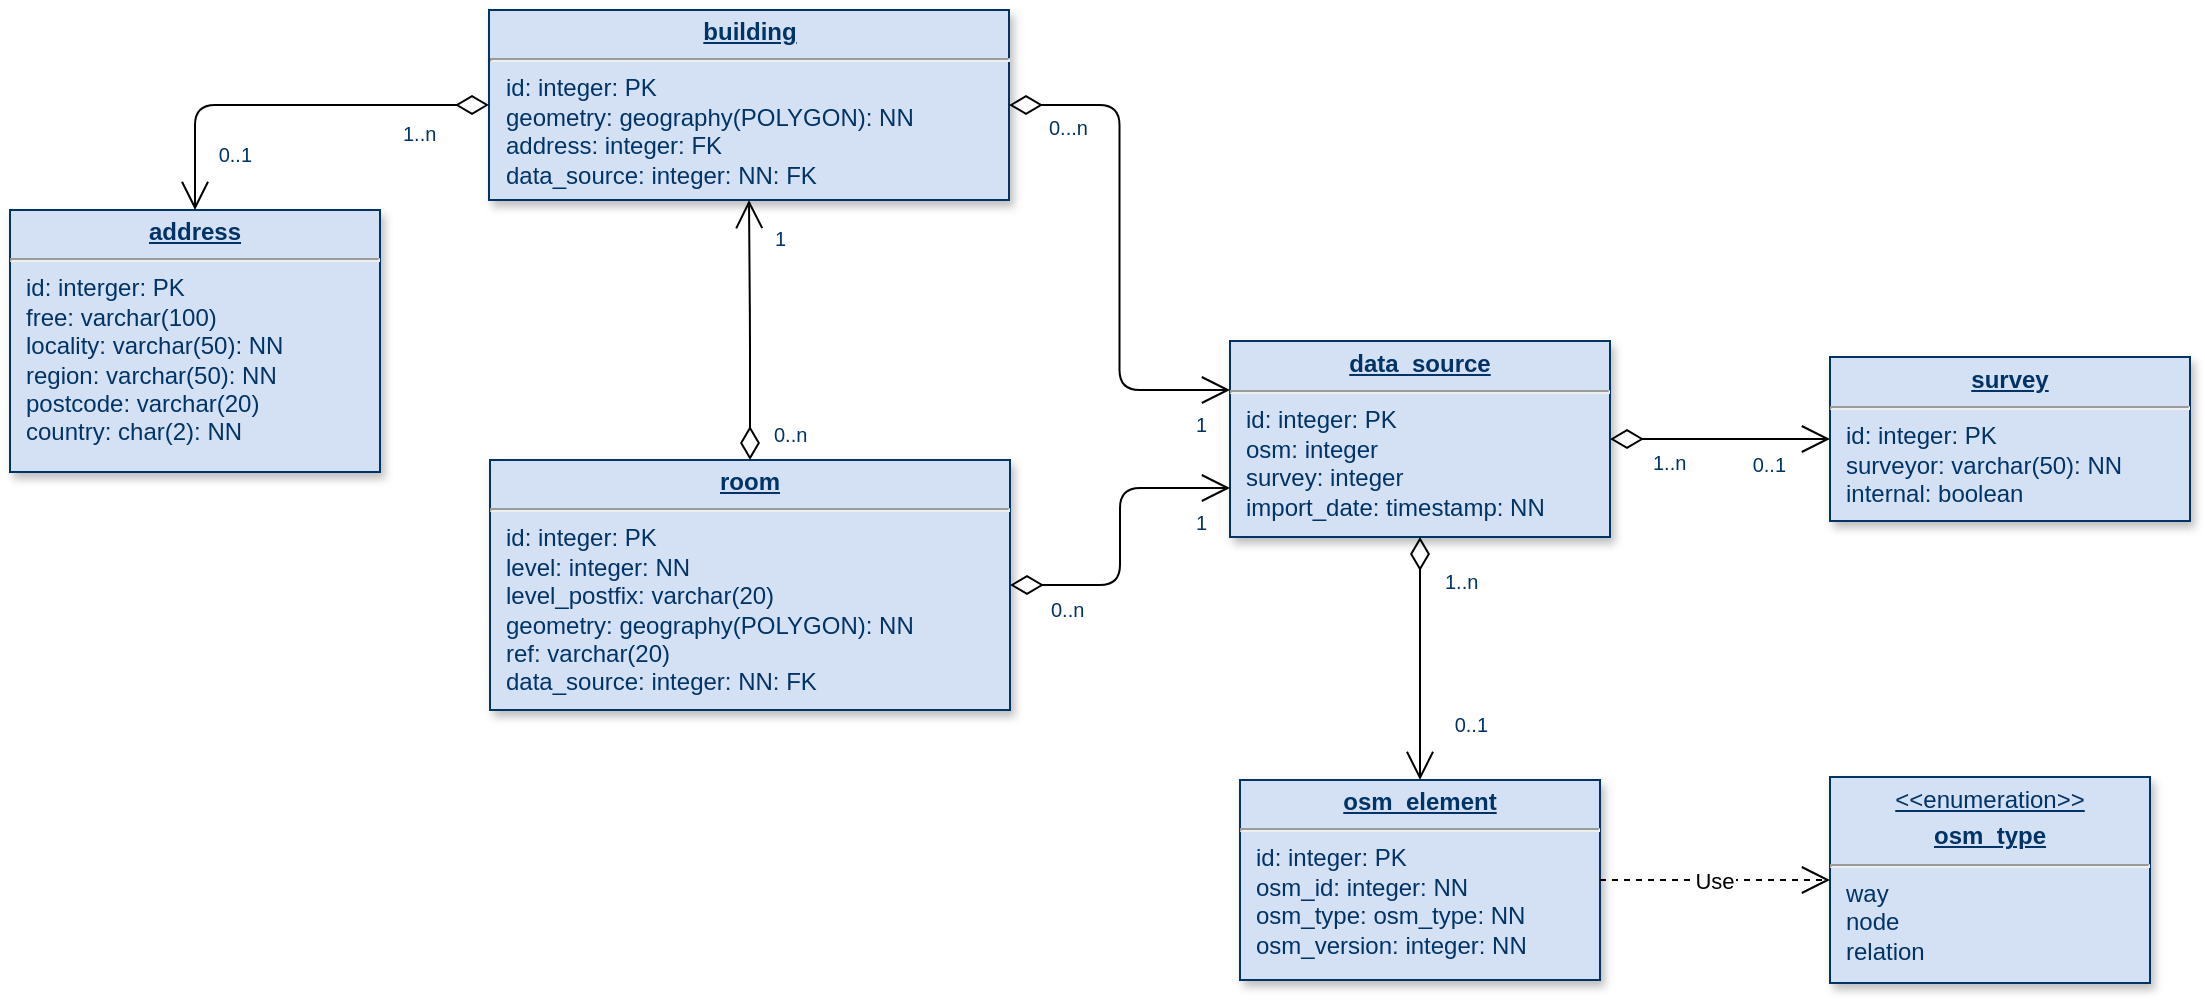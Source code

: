 <mxfile version="12.2.9" type="device" pages="1"><diagram name="Page-1" id="efa7a0a1-bf9b-a30e-e6df-94a7791c09e9"><mxGraphModel dx="1838" dy="887" grid="1" gridSize="10" guides="1" tooltips="1" connect="1" arrows="1" fold="1" page="1" pageScale="1" pageWidth="827" pageHeight="1169" background="#ffffff" math="0" shadow="0"><root><mxCell id="0"/><mxCell id="1" parent="0"/><mxCell id="19" value="&lt;p style=&quot;margin: 0px ; margin-top: 4px ; text-align: center ; text-decoration: underline&quot;&gt;&lt;strong&gt;osm_element&lt;br&gt;&lt;/strong&gt;&lt;/p&gt;&lt;hr&gt;&lt;p style=&quot;margin: 0px ; margin-left: 8px&quot;&gt;id: integer: PK&lt;br&gt;&lt;/p&gt;&lt;p style=&quot;margin: 0px ; margin-left: 8px&quot;&gt;osm_id: integer: NN&lt;br&gt;osm_type: osm_type: NN&lt;br&gt;&lt;/p&gt;&lt;p style=&quot;margin: 0px ; margin-left: 8px&quot;&gt;osm_version: integer: NN&lt;br&gt;&lt;/p&gt;" style="verticalAlign=top;align=left;overflow=fill;fontSize=12;fontFamily=Helvetica;html=1;strokeColor=#003366;shadow=1;fillColor=#D4E1F5;fontColor=#003366" parent="1" vertex="1"><mxGeometry x="660" y="445" width="180" height="100" as="geometry"/></mxCell><mxCell id="21" value="&lt;p style=&quot;margin: 0px ; margin-top: 4px ; text-align: center ; text-decoration: underline&quot;&gt;&lt;strong&gt;room&lt;br&gt;&lt;/strong&gt;&lt;/p&gt;&lt;hr&gt;&lt;p style=&quot;margin: 0px ; margin-left: 8px&quot;&gt;id: integer: PK&lt;br&gt;&lt;/p&gt;&lt;p style=&quot;margin: 0px ; margin-left: 8px&quot;&gt;level: integer: NN&lt;/p&gt;&lt;p style=&quot;margin: 0px ; margin-left: 8px&quot;&gt;level_postfix: varchar(20)&lt;br&gt;&lt;/p&gt;&lt;p style=&quot;margin: 0px ; margin-left: 8px&quot;&gt;geometry: geography(POLYGON): NN&lt;/p&gt;&lt;p style=&quot;margin: 0px ; margin-left: 8px&quot;&gt;ref: varchar(20)&lt;br&gt;&lt;/p&gt;&lt;p style=&quot;margin: 0px ; margin-left: 8px&quot;&gt;data_source: integer: NN: FK&lt;br&gt;&lt;/p&gt;" style="verticalAlign=top;align=left;overflow=fill;fontSize=12;fontFamily=Helvetica;html=1;strokeColor=#003366;shadow=1;fillColor=#D4E1F5;fontColor=#003366" parent="1" vertex="1"><mxGeometry x="285" y="285" width="260" height="125" as="geometry"/></mxCell><mxCell id="22" value="&lt;p style=&quot;margin: 0px ; margin-top: 4px ; text-align: center ; text-decoration: underline&quot;&gt;&lt;strong&gt;data_source&lt;/strong&gt;&lt;/p&gt;&lt;hr&gt;&lt;p style=&quot;margin: 0px ; margin-left: 8px&quot;&gt;id: integer: PK&lt;br&gt;&lt;/p&gt;&lt;p style=&quot;margin: 0px ; margin-left: 8px&quot;&gt;osm: integer&lt;/p&gt;&lt;p style=&quot;margin: 0px ; margin-left: 8px&quot;&gt;survey: integer&lt;br&gt;&lt;/p&gt;&lt;p style=&quot;margin: 0px ; margin-left: 8px&quot;&gt;import_date: timestamp: NN&lt;/p&gt;" style="verticalAlign=top;align=left;overflow=fill;fontSize=12;fontFamily=Helvetica;html=1;strokeColor=#003366;shadow=1;fillColor=#D4E1F5;fontColor=#003366" parent="1" vertex="1"><mxGeometry x="655" y="225.5" width="190" height="98" as="geometry"/></mxCell><mxCell id="23" value="&lt;p style=&quot;margin: 0px ; margin-top: 4px ; text-align: center ; text-decoration: underline&quot;&gt;&amp;lt;&amp;lt;enumeration&amp;gt;&amp;gt;&lt;strong&gt;&lt;br&gt;&lt;/strong&gt;&lt;/p&gt;&lt;p style=&quot;margin: 0px ; margin-top: 4px ; text-align: center ; text-decoration: underline&quot;&gt;&lt;strong&gt;osm_type&lt;/strong&gt;&lt;/p&gt;&lt;hr&gt;&lt;p style=&quot;margin: 0px ; margin-left: 8px&quot;&gt;way&lt;/p&gt;&lt;p style=&quot;margin: 0px ; margin-left: 8px&quot;&gt;node&lt;/p&gt;&lt;p style=&quot;margin: 0px ; margin-left: 8px&quot;&gt;relation&lt;br&gt;&lt;/p&gt;" style="verticalAlign=top;align=left;overflow=fill;fontSize=12;fontFamily=Helvetica;html=1;strokeColor=#003366;shadow=1;fillColor=#D4E1F5;fontColor=#003366" parent="1" vertex="1"><mxGeometry x="955" y="443.5" width="160" height="103" as="geometry"/></mxCell><mxCell id="25" value="&lt;p style=&quot;margin: 0px ; margin-top: 4px ; text-align: center ; text-decoration: underline&quot;&gt;&lt;font face=&quot;Helvetica&quot;&gt;&lt;strong&gt;building&lt;/strong&gt;&lt;/font&gt;&lt;/p&gt;&lt;hr&gt;&lt;p style=&quot;margin: 0px ; margin-left: 8px&quot;&gt;&lt;font face=&quot;Helvetica&quot;&gt;id: integer: PK&lt;br&gt;&lt;/font&gt;&lt;/p&gt;&lt;p style=&quot;margin: 0px ; margin-left: 8px&quot;&gt;&lt;font face=&quot;Helvetica&quot;&gt;geometry: geography(POLYGON): NN&lt;br&gt;&lt;/font&gt;&lt;/p&gt;&lt;p style=&quot;margin: 0px ; margin-left: 8px&quot;&gt;&lt;font face=&quot;Helvetica&quot;&gt;address: &lt;span class=&quot;TYPE&quot;&gt;integer: FK&lt;br&gt;&lt;/span&gt;&lt;/font&gt;&lt;/p&gt;&lt;p style=&quot;margin: 0px ; margin-left: 8px&quot;&gt;&lt;font face=&quot;Helvetica&quot;&gt;data_source: integer: NN: FK&lt;br&gt;&lt;/font&gt;&lt;/p&gt;" style="verticalAlign=top;align=left;overflow=fill;fontSize=12;fontFamily=Helvetica;html=1;strokeColor=#003366;shadow=1;fillColor=#D4E1F5;fontColor=#003366" parent="1" vertex="1"><mxGeometry x="284.5" y="60" width="260" height="95" as="geometry"/></mxCell><mxCell id="35" value="&lt;p style=&quot;margin: 0px ; margin-top: 4px ; text-align: center ; text-decoration: underline&quot;&gt;&lt;strong&gt;address&lt;/strong&gt;&lt;/p&gt;&lt;hr&gt;&lt;p style=&quot;margin: 0px ; margin-left: 8px&quot;&gt;id: interger: PK&lt;br&gt;&lt;/p&gt;&lt;p style=&quot;margin: 0px ; margin-left: 8px&quot;&gt;free: varchar(100)&lt;/p&gt;&lt;p style=&quot;margin: 0px ; margin-left: 8px&quot;&gt;locality: varchar(50): NN&lt;br&gt;&lt;/p&gt;&lt;p style=&quot;margin: 0px ; margin-left: 8px&quot;&gt;region: varchar(50): NN&lt;br&gt;&lt;/p&gt;&lt;p style=&quot;margin: 0px ; margin-left: 8px&quot;&gt;postcode: varchar(20)&lt;br&gt;&lt;/p&gt;&lt;p style=&quot;margin: 0px ; margin-left: 8px&quot;&gt;country: char(2): NN&lt;br&gt;&lt;/p&gt;" style="verticalAlign=top;align=left;overflow=fill;fontSize=12;fontFamily=Helvetica;html=1;strokeColor=#003366;shadow=1;fillColor=#D4E1F5;fontColor=#003366" parent="1" vertex="1"><mxGeometry x="45" y="160" width="185" height="131" as="geometry"/></mxCell><mxCell id="90" value="" style="endArrow=open;endSize=12;startArrow=diamondThin;startSize=14;startFill=0;edgeStyle=orthogonalEdgeStyle;entryX=0.5;entryY=1;entryDx=0;entryDy=0;exitX=0.5;exitY=0;exitDx=0;exitDy=0;" parent="1" source="21" target="25" edge="1"><mxGeometry x="864.5" y="335" as="geometry"><mxPoint x="304.5" y="245" as="sourcePoint"/><mxPoint x="1024.5" y="335" as="targetPoint"/></mxGeometry></mxCell><mxCell id="91" value="0..n" style="resizable=0;align=left;verticalAlign=top;labelBackgroundColor=#ffffff;fontSize=10;strokeColor=#003366;shadow=1;fillColor=#D4E1F5;fontColor=#003366" parent="90" connectable="0" vertex="1"><mxGeometry x="-1" relative="1" as="geometry"><mxPoint x="10" y="-25" as="offset"/></mxGeometry></mxCell><mxCell id="92" value="1" style="resizable=0;align=right;verticalAlign=top;labelBackgroundColor=#ffffff;fontSize=10;strokeColor=#003366;shadow=1;fillColor=#D4E1F5;fontColor=#003366" parent="90" connectable="0" vertex="1"><mxGeometry x="1" relative="1" as="geometry"><mxPoint x="20" y="7.0" as="offset"/></mxGeometry></mxCell><mxCell id="102" value="Use" style="endArrow=open;endSize=12;dashed=1;exitX=1;exitY=0.5;exitDx=0;exitDy=0;entryX=0;entryY=0.5;entryDx=0;entryDy=0;" parent="1" source="19" target="23" edge="1"><mxGeometry x="675" y="93.5" as="geometry"><mxPoint x="685" y="143.5" as="sourcePoint"/><mxPoint x="875" y="233.5" as="targetPoint"/></mxGeometry></mxCell><mxCell id="zVVQfRdykIUxTCR3A988-116" value="" style="endArrow=open;endSize=12;startArrow=diamondThin;startSize=14;startFill=0;edgeStyle=orthogonalEdgeStyle;exitX=1;exitY=0.5;exitDx=0;exitDy=0;entryX=0;entryY=0.75;entryDx=0;entryDy=0;" parent="1" source="21" target="22" edge="1"><mxGeometry x="874.5" y="345" as="geometry"><mxPoint x="374.5" y="290" as="sourcePoint"/><mxPoint x="594.5" y="445" as="targetPoint"/></mxGeometry></mxCell><mxCell id="zVVQfRdykIUxTCR3A988-117" value="0..n" style="resizable=0;align=left;verticalAlign=top;labelBackgroundColor=#ffffff;fontSize=10;strokeColor=#003366;shadow=1;fillColor=#D4E1F5;fontColor=#003366" parent="zVVQfRdykIUxTCR3A988-116" connectable="0" vertex="1"><mxGeometry x="-1" relative="1" as="geometry"><mxPoint x="18.5" as="offset"/></mxGeometry></mxCell><mxCell id="zVVQfRdykIUxTCR3A988-118" value="1" style="resizable=0;align=right;verticalAlign=top;labelBackgroundColor=#ffffff;fontSize=10;strokeColor=#003366;shadow=1;fillColor=#D4E1F5;fontColor=#003366" parent="zVVQfRdykIUxTCR3A988-116" connectable="0" vertex="1"><mxGeometry x="1" relative="1" as="geometry"><mxPoint x="-10" y="5.0" as="offset"/></mxGeometry></mxCell><mxCell id="zVVQfRdykIUxTCR3A988-119" value="" style="endArrow=open;endSize=12;startArrow=diamondThin;startSize=14;startFill=0;edgeStyle=orthogonalEdgeStyle;entryX=0;entryY=0.25;entryDx=0;entryDy=0;exitX=1;exitY=0.5;exitDx=0;exitDy=0;" parent="1" source="25" target="22" edge="1"><mxGeometry x="884.5" y="355" as="geometry"><mxPoint x="660" y="90" as="sourcePoint"/><mxPoint x="564.5" y="240" as="targetPoint"/></mxGeometry></mxCell><mxCell id="zVVQfRdykIUxTCR3A988-120" value="0...n" style="resizable=0;align=left;verticalAlign=top;labelBackgroundColor=#ffffff;fontSize=10;strokeColor=#003366;shadow=1;fillColor=#D4E1F5;fontColor=#003366" parent="zVVQfRdykIUxTCR3A988-119" connectable="0" vertex="1"><mxGeometry x="-1" relative="1" as="geometry"><mxPoint x="18" y="-1" as="offset"/></mxGeometry></mxCell><mxCell id="zVVQfRdykIUxTCR3A988-121" value="1" style="resizable=0;align=right;verticalAlign=top;labelBackgroundColor=#ffffff;fontSize=10;strokeColor=#003366;shadow=1;fillColor=#D4E1F5;fontColor=#003366" parent="zVVQfRdykIUxTCR3A988-119" connectable="0" vertex="1"><mxGeometry x="1" relative="1" as="geometry"><mxPoint x="-10" y="5.0" as="offset"/></mxGeometry></mxCell><mxCell id="MkzffBSfcr3j5y79s9An-121" value="" style="endArrow=open;endSize=12;startArrow=diamondThin;startSize=14;startFill=0;edgeStyle=orthogonalEdgeStyle;exitX=0.5;exitY=1;exitDx=0;exitDy=0;entryX=0.5;entryY=0;entryDx=0;entryDy=0;" parent="1" source="22" target="19" edge="1"><mxGeometry x="354.36" y="-100.84" as="geometry"><mxPoint x="675" y="333.0" as="sourcePoint"/><mxPoint x="825" y="333.0" as="targetPoint"/></mxGeometry></mxCell><mxCell id="MkzffBSfcr3j5y79s9An-122" value="1..n" style="resizable=0;align=left;verticalAlign=top;labelBackgroundColor=#ffffff;fontSize=10;strokeColor=#003366;shadow=1;fillColor=#D4E1F5;fontColor=#003366" parent="MkzffBSfcr3j5y79s9An-121" connectable="0" vertex="1"><mxGeometry x="-1" relative="1" as="geometry"><mxPoint x="10.5" y="10" as="offset"/></mxGeometry></mxCell><mxCell id="MkzffBSfcr3j5y79s9An-123" value="0..1" style="resizable=0;align=right;verticalAlign=top;labelBackgroundColor=#ffffff;fontSize=10;strokeColor=#003366;shadow=1;fillColor=#D4E1F5;fontColor=#003366" parent="MkzffBSfcr3j5y79s9An-121" connectable="0" vertex="1"><mxGeometry x="1" relative="1" as="geometry"><mxPoint x="35.5" y="-40" as="offset"/></mxGeometry></mxCell><mxCell id="MkzffBSfcr3j5y79s9An-124" value="&lt;p style=&quot;margin: 0px ; margin-top: 4px ; text-align: center ; text-decoration: underline&quot;&gt;&lt;strong&gt;survey&lt;br&gt;&lt;/strong&gt;&lt;/p&gt;&lt;hr&gt;&lt;p style=&quot;margin: 0px ; margin-left: 8px&quot;&gt;id: integer: PK&lt;/p&gt;&lt;p style=&quot;margin: 0px ; margin-left: 8px&quot;&gt;surveyor: varchar(50): NN&lt;/p&gt;&lt;p style=&quot;margin: 0px ; margin-left: 8px&quot;&gt;internal: boolean&lt;br&gt;&lt;/p&gt;" style="verticalAlign=top;align=left;overflow=fill;fontSize=12;fontFamily=Helvetica;html=1;strokeColor=#003366;shadow=1;fillColor=#D4E1F5;fontColor=#003366" parent="1" vertex="1"><mxGeometry x="955" y="233.5" width="180" height="82" as="geometry"/></mxCell><mxCell id="MkzffBSfcr3j5y79s9An-125" value="" style="endArrow=open;endSize=12;startArrow=diamondThin;startSize=14;startFill=0;edgeStyle=orthogonalEdgeStyle;exitX=1;exitY=0.5;exitDx=0;exitDy=0;entryX=0;entryY=0.5;entryDx=0;entryDy=0;" parent="1" source="22" target="MkzffBSfcr3j5y79s9An-124" edge="1"><mxGeometry x="364.36" y="-90.84" as="geometry"><mxPoint x="759.667" y="333.667" as="sourcePoint"/><mxPoint x="759.667" y="423.667" as="targetPoint"/></mxGeometry></mxCell><mxCell id="MkzffBSfcr3j5y79s9An-126" value="1..n" style="resizable=0;align=left;verticalAlign=top;labelBackgroundColor=#ffffff;fontSize=10;strokeColor=#003366;shadow=1;fillColor=#D4E1F5;fontColor=#003366" parent="MkzffBSfcr3j5y79s9An-125" connectable="0" vertex="1"><mxGeometry x="-1" relative="1" as="geometry"><mxPoint x="19.5" y="-0.5" as="offset"/></mxGeometry></mxCell><mxCell id="MkzffBSfcr3j5y79s9An-127" value="0..1" style="resizable=0;align=right;verticalAlign=top;labelBackgroundColor=#ffffff;fontSize=10;strokeColor=#003366;shadow=1;fillColor=#D4E1F5;fontColor=#003366" parent="MkzffBSfcr3j5y79s9An-125" connectable="0" vertex="1"><mxGeometry x="1" relative="1" as="geometry"><mxPoint x="-20.5" y="0.5" as="offset"/></mxGeometry></mxCell><mxCell id="MkzffBSfcr3j5y79s9An-128" value="" style="endArrow=open;endSize=12;startArrow=diamondThin;startSize=14;startFill=0;edgeStyle=orthogonalEdgeStyle;exitX=0;exitY=0.5;exitDx=0;exitDy=0;entryX=0.5;entryY=0;entryDx=0;entryDy=0;" parent="1" source="25" target="35" edge="1"><mxGeometry x="374.36" y="-80.84" as="geometry"><mxPoint x="70" y="80" as="sourcePoint"/><mxPoint x="40" y="80" as="targetPoint"/><Array as="points"><mxPoint x="138" y="108"/></Array></mxGeometry></mxCell><mxCell id="MkzffBSfcr3j5y79s9An-129" value="1..n" style="resizable=0;align=left;verticalAlign=top;labelBackgroundColor=#ffffff;fontSize=10;strokeColor=#003366;shadow=1;fillColor=#D4E1F5;fontColor=#003366" parent="MkzffBSfcr3j5y79s9An-128" connectable="0" vertex="1"><mxGeometry x="-1" relative="1" as="geometry"><mxPoint x="-45" y="2" as="offset"/></mxGeometry></mxCell><mxCell id="MkzffBSfcr3j5y79s9An-130" value="0..1" style="resizable=0;align=right;verticalAlign=top;labelBackgroundColor=#ffffff;fontSize=10;strokeColor=#003366;shadow=1;fillColor=#D4E1F5;fontColor=#003366" parent="MkzffBSfcr3j5y79s9An-128" connectable="0" vertex="1"><mxGeometry x="1" relative="1" as="geometry"><mxPoint x="30" y="-40" as="offset"/></mxGeometry></mxCell></root></mxGraphModel></diagram></mxfile>